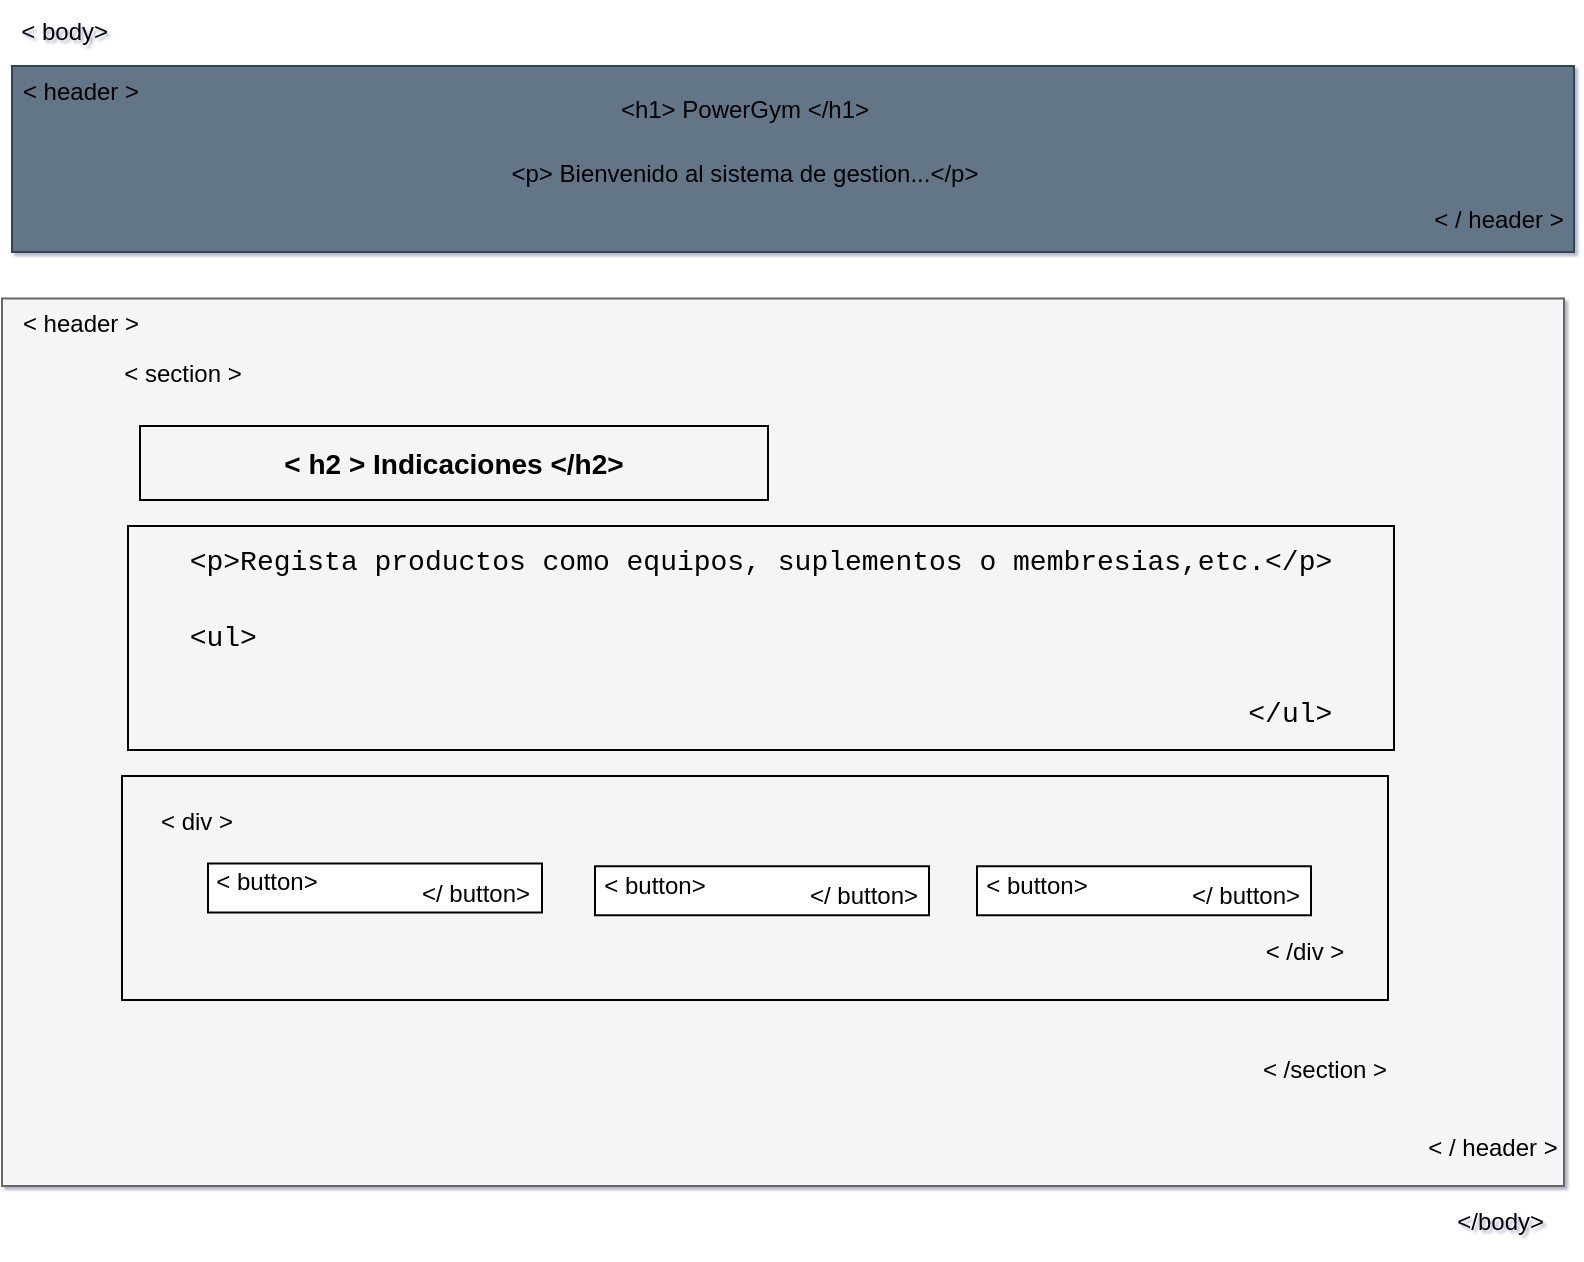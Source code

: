 <mxfile version="26.2.14">
  <diagram name="Página-1" id="Zv7FAuOFE9218E66vUkT">
    <mxGraphModel dx="872" dy="465" grid="0" gridSize="10" guides="1" tooltips="1" connect="1" arrows="1" fold="1" page="1" pageScale="1" pageWidth="827" pageHeight="1169" math="0" shadow="1">
      <root>
        <mxCell id="0" />
        <mxCell id="1" parent="0" />
        <mxCell id="lkNa364KhpQqWIQ_Bzma-1" value="&amp;lt; body&amp;gt;&amp;nbsp;" style="text;html=1;align=center;verticalAlign=middle;whiteSpace=wrap;rounded=0;" vertex="1" parent="1">
          <mxGeometry x="26" y="20.75" width="60" height="30" as="geometry" />
        </mxCell>
        <mxCell id="lkNa364KhpQqWIQ_Bzma-2" value="" style="rounded=0;whiteSpace=wrap;html=1;fillColor=#647687;fontColor=#ffffff;strokeColor=#314354;" vertex="1" parent="1">
          <mxGeometry x="28" y="53" width="781" height="93" as="geometry" />
        </mxCell>
        <mxCell id="lkNa364KhpQqWIQ_Bzma-3" value="&amp;lt; header &amp;gt;" style="text;html=1;align=center;verticalAlign=middle;whiteSpace=wrap;rounded=0;" vertex="1" parent="1">
          <mxGeometry x="28" y="50.75" width="69" height="30" as="geometry" />
        </mxCell>
        <mxCell id="lkNa364KhpQqWIQ_Bzma-4" value="&amp;lt; / header &amp;gt;" style="text;html=1;align=center;verticalAlign=middle;whiteSpace=wrap;rounded=0;" vertex="1" parent="1">
          <mxGeometry x="737" y="115" width="69" height="30" as="geometry" />
        </mxCell>
        <mxCell id="lkNa364KhpQqWIQ_Bzma-6" value="&amp;lt;h1&amp;gt; PowerGym &amp;lt;/h1&amp;gt;" style="text;html=1;align=center;verticalAlign=middle;whiteSpace=wrap;rounded=0;" vertex="1" parent="1">
          <mxGeometry x="282" y="59" width="225" height="32" as="geometry" />
        </mxCell>
        <mxCell id="lkNa364KhpQqWIQ_Bzma-7" value="&amp;lt;p&amp;gt; Bienvenido al sistema de gestion...&amp;lt;/p&amp;gt;" style="text;html=1;align=center;verticalAlign=middle;whiteSpace=wrap;rounded=0;" vertex="1" parent="1">
          <mxGeometry x="267" y="91" width="255" height="32" as="geometry" />
        </mxCell>
        <mxCell id="lkNa364KhpQqWIQ_Bzma-8" value="" style="rounded=0;whiteSpace=wrap;html=1;fillColor=#f5f5f5;fontColor=#333333;strokeColor=#666666;" vertex="1" parent="1">
          <mxGeometry x="23" y="169.25" width="781" height="443.75" as="geometry" />
        </mxCell>
        <mxCell id="lkNa364KhpQqWIQ_Bzma-9" value="&amp;lt; header &amp;gt;" style="text;html=1;align=center;verticalAlign=middle;whiteSpace=wrap;rounded=0;" vertex="1" parent="1">
          <mxGeometry x="28" y="167" width="69" height="30" as="geometry" />
        </mxCell>
        <mxCell id="lkNa364KhpQqWIQ_Bzma-10" value="&amp;lt; / header &amp;gt;" style="text;html=1;align=center;verticalAlign=middle;whiteSpace=wrap;rounded=0;" vertex="1" parent="1">
          <mxGeometry x="734" y="579" width="69" height="30" as="geometry" />
        </mxCell>
        <mxCell id="lkNa364KhpQqWIQ_Bzma-11" value="&lt;b&gt;&lt;font style=&quot;font-size: 14px;&quot;&gt;&amp;lt; h2 &amp;gt; Indicaciones &amp;lt;/h2&amp;gt;&lt;/font&gt;&lt;/b&gt;" style="text;html=1;align=center;verticalAlign=middle;whiteSpace=wrap;rounded=0;strokeColor=default;" vertex="1" parent="1">
          <mxGeometry x="92" y="233" width="314" height="37" as="geometry" />
        </mxCell>
        <mxCell id="lkNa364KhpQqWIQ_Bzma-12" value="&lt;div style=&quot;font-family: Consolas, &amp;quot;Courier New&amp;quot;, monospace; font-size: 14px; line-height: 19px; white-space: pre;&quot;&gt;&lt;font style=&quot;color: rgb(0, 0, 0);&quot;&gt;&lt;span&gt;&amp;lt;&lt;/span&gt;&lt;span&gt;p&lt;/span&gt;&lt;span&gt;&amp;gt;&lt;/span&gt;&lt;span&gt;Regista productos como equipos, suplementos o membresias,etc.&lt;/span&gt;&lt;span&gt;&amp;lt;/&lt;/span&gt;&lt;span&gt;p&lt;/span&gt;&lt;span&gt;&amp;gt;&lt;/span&gt;&lt;/font&gt;&lt;/div&gt;&lt;div style=&quot;font-family: Consolas, &amp;quot;Courier New&amp;quot;, monospace; font-size: 14px; line-height: 19px; white-space: pre;&quot;&gt;&lt;font style=&quot;color: rgb(0, 0, 0);&quot;&gt;&lt;span&gt;&lt;br&gt;&lt;/span&gt;&lt;/font&gt;&lt;/div&gt;&lt;div style=&quot;text-align: left; font-family: Consolas, &amp;quot;Courier New&amp;quot;, monospace; font-size: 14px; line-height: 19px; white-space: pre;&quot;&gt;&amp;lt;ul&amp;gt;&lt;/div&gt;&lt;div style=&quot;font-family: Consolas, &amp;quot;Courier New&amp;quot;, monospace; font-size: 14px; line-height: 19px; white-space: pre;&quot;&gt;&lt;br&gt;&lt;/div&gt;&lt;div style=&quot;text-align: right; font-family: Consolas, &amp;quot;Courier New&amp;quot;, monospace; font-size: 14px; line-height: 19px; white-space: pre;&quot;&gt;&lt;span style=&quot;text-align: left;&quot;&gt;&amp;lt;/ul&amp;gt;&lt;/span&gt;&lt;/div&gt;" style="text;html=1;align=center;verticalAlign=middle;whiteSpace=wrap;rounded=0;strokeColor=default;" vertex="1" parent="1">
          <mxGeometry x="86" y="283" width="633" height="112" as="geometry" />
        </mxCell>
        <mxCell id="lkNa364KhpQqWIQ_Bzma-14" value="&amp;lt; section &amp;gt;" style="text;html=1;align=center;verticalAlign=middle;whiteSpace=wrap;rounded=0;" vertex="1" parent="1">
          <mxGeometry x="79" y="192" width="69" height="30" as="geometry" />
        </mxCell>
        <mxCell id="lkNa364KhpQqWIQ_Bzma-15" value="&amp;lt; div &amp;gt;" style="text;html=1;align=center;verticalAlign=middle;whiteSpace=wrap;rounded=0;" vertex="1" parent="1">
          <mxGeometry x="86" y="416" width="69" height="30" as="geometry" />
        </mxCell>
        <mxCell id="lkNa364KhpQqWIQ_Bzma-16" value="&lt;div style=&quot;font-family: Consolas, &amp;quot;Courier New&amp;quot;, monospace; font-size: 14px; line-height: 19px; white-space: pre;&quot;&gt;&lt;span style=&quot;color: rgba(0, 0, 0, 0); font-family: monospace; font-size: 0px; text-align: start; white-space-collapse: collapse;&quot;&gt;%3CmxGraphModel%3E%3Croot%3E%3CmxCell%20id%3D%220%22%2F%3E%3CmxCell%20id%3D%221%22%20parent%3D%220%22%2F%3E%3CmxCell%20id%3D%222%22%20value%3D%22%22%20style%3D%22rounded%3D0%3BwhiteSpace%3Dwrap%3Bhtml%3D1%3B%22%20vertex%3D%221%22%20parent%3D%221%22%3E%3CmxGeometry%20x%3D%2220%22%20y%3D%22240%22%20width%3D%22778%22%20height%3D%22949%22%20as%3D%22geometry%22%2F%3E%3C%2FmxCell%3E%3CmxCell%20id%3D%223%22%20value%3D%22%22%20style%3D%22rounded%3D0%3BwhiteSpace%3Dwrap%3Bhtml%3D1%3BfillColor%3D%23e3c800%3BfontColor%3D%23000000%3BstrokeColor%3D%23B09500%3B%22%20vertex%3D%221%22%20parent%3D%221%22%3E%3CmxGeometry%20x%3D%22149%22%20y%3D%221056.25%22%20width%3D%22140%22%20height%3D%2224.5%22%20as%3D%22geometry%22%2F%3E%3C%2FmxCell%3E%3CmxCell%20id%3D%224%22%20value%3D%22%26amp%3Blt%3Bbuttonl%26amp%3Bgt%3B%22%20style%3D%22text%3Bhtml%3D1%3Balign%3Dcenter%3BverticalAlign%3Dmiddle%3BwhiteSpace%3Dwrap%3Brounded%3D0%3B%22%20vertex%3D%221%22%20parent%3D%221%22%3E%3CmxGeometry%20x%3D%22140%22%20y%3D%221050.75%22%20width%3D%2269%22%20height%3D%2230%22%20as%3D%22geometry%22%2F%3E%3C%2FmxCell%3E%3CmxCell%20id%3D%225%22%20value%3D%22%26amp%3Blt%3B%2Fbutton%26amp%3Bgt%3B%22%20style%3D%22text%3Bhtml%3D1%3Balign%3Dcenter%3BverticalAlign%3Dmiddle%3BwhiteSpace%3Dwrap%3Brounded%3D0%3B%22%20vertex%3D%221%22%20parent%3D%221%22%3E%3CmxGeometry%20x%3D%22224%22%20y%3D%221056.25%22%20width%3D%2269%22%20height%3D%2230%22%20as%3D%22geometry%22%2F%3E%3C%2FmxCell%3E%3C%2Froot%3E%3C%2FmxGraphModel%3E&lt;/span&gt;&lt;span style=&quot;color: rgba(0, 0, 0, 0); font-family: monospace; font-size: 0px; text-align: start; white-space-collapse: collapse; background-color: transparent;&quot;&gt;%3CmxGraphModel%3E%3Croot%3E%3CmxCell%20id%3D%220%22%2F%3E%3CmxCell%20id%3D%221%22%20parent%3D%220%22%2F%3E%3CmxCell%20id%3D%222%22%20value%3D%22%22%20style%3D%22rounded%3D0%3BwhiteSpace%3Dwrap%3Bhtml%3D1%3B%22%20vertex%3D%221%22%20parent%3D%221%22%3E%3CmxGeometry%20x%3D%2220%22%20y%3D%22240%22%20width%3D%22778%22%20height%3D%22949%22%20as%3D%22geometry%22%2F%3E%3C%2FmxCell%3E%3CmxCell%20id%3D%223%22%20value%3D%22%22%20style%3D%22rounded%3D0%3BwhiteSpace%3Dwrap%3Bhtml%3D1%3BfillColor%3D%23e3c800%3BfontColor%3D%23000000%3BstrokeColor%3D%23B09500%3B%22%20vertex%3D%221%22%20parent%3D%221%22%3E%3CmxGeometry%20x%3D%22149%22%20y%3D%221056.25%22%20width%3D%22140%22%20height%3D%2224.5%22%20as%3D%22geometry%22%2F%3E%3C%2FmxCell%3E%3CmxCell%20id%3D%224%22%20value%3D%22%26amp%3Blt%3Bbuttonl%26amp%3Bgt%3B%22%20style%3D%22text%3Bhtml%3D1%3Balign%3Dcenter%3BverticalAlign%3Dmiddle%3BwhiteSpace%3Dwrap%3Brounded%3D0%3B%22%20vertex%3D%221%22%20parent%3D%221%22%3E%3CmxGeometry%20x%3D%22140%22%20y%3D%221050.75%22%20width%3D%2269%22%20height%3D%2230%22%20as%3D%22geometry%22%2F%3E%3C%2FmxCell%3E%3CmxCell%20id%3D%225%22%20value%3D%22%26amp%3Blt%3B%2Fbutton%26amp%3Bgt%3B%22%20style%3D%22text%3Bhtml%3D1%3Balign%3Dcenter%3BverticalAlign%3Dmiddle%3BwhiteSpace%3Dwrap%3Brounded%3D0%3B%22%20vertex%3D%221%22%20parent%3D%221%22%3E%3CmxGeometry%20x%3D%22224%22%20y%3D%221056.25%22%20width%3D%2269%22%20height%3D%2230%22%20as%3D%22geometry%22%2F%3E%3C%2FmxCell%3E%3C%2Froot%3E%3C%2FmxGraphModel%3E&lt;/span&gt;&lt;span style=&quot;color: rgba(0, 0, 0, 0); font-family: monospace; font-size: 0px; text-align: start; white-space-collapse: collapse; background-color: transparent;&quot;&gt;%3CmxGraphModel%3E%3Croot%3E%3CmxCell%20id%3D%220%22%2F%3E%3CmxCell%20id%3D%221%22%20parent%3D%220%22%2F%3E%3CmxCell%20id%3D%222%22%20value%3D%22%22%20style%3D%22rounded%3D0%3BwhiteSpace%3Dwrap%3Bhtml%3D1%3B%22%20vertex%3D%221%22%20parent%3D%221%22%3E%3CmxGeometry%20x%3D%2220%22%20y%3D%22240%22%20width%3D%22778%22%20height%3D%22949%22%20as%3D%22geometry%22%2F%3E%3C%2FmxCell%3E%3CmxCell%20id%3D%223%22%20value%3D%22%22%20style%3D%22rounded%3D0%3BwhiteSpace%3Dwrap%3Bhtml%3D1%3BfillColor%3D%23e3c800%3BfontColor%3D%23000000%3BstrokeColor%3D%23B09500%3B%22%20vertex%3D%221%22%20parent%3D%221%22%3E%3CmxGeometry%20x%3D%22149%22%20y%3D%221056.25%22%20width%3D%22140%22%20height%3D%2224.5%22%20as%3D%22geometry%22%2F%3E%3C%2FmxCell%3E%3CmxCell%20id%3D%224%22%20value%3D%22%26amp%3Blt%3Bbuttonl%26amp%3Bgt%3B%22%20style%3D%22text%3Bhtml%3D1%3Balign%3Dcenter%3BverticalAlign%3Dmiddle%3BwhiteSpace%3Dwrap%3Brounded%3D0%3B%22%20vertex%3D%221%22%20parent%3D%221%22%3E%3CmxGeometry%20x%3D%22140%22%20y%3D%221050.75%22%20width%3D%2269%22%20height%3D%2230%22%20as%3D%22geometry%22%2F%3E%3C%2FmxCell%3E%3CmxCell%20id%3D%225%22%20value%3D%22%26amp%3Blt%3B%2Fbutton%26amp%3Bgt%3B%22%20style%3D%22text%3Bhtml%3D1%3Balign%3Dcenter%3BverticalAlign%3Dmiddle%3BwhiteSpace%3Dwrap%3Brounded%3D0%3B%22%20vertex%3D%221%22%20parent%3D%221%22%3E%3CmxGeometry%20x%3D%22224%22%20y%3D%221056.25%22%20width%3D%2269%22%20height%3D%2230%22%20as%3D%22geometry%22%2F%3E%3C%2FmxCell%3E%3C%2Froot%3E%3C%2FmxGraphModel%3E&lt;/span&gt;&lt;/div&gt;" style="text;html=1;align=center;verticalAlign=middle;whiteSpace=wrap;rounded=0;strokeColor=default;" vertex="1" parent="1">
          <mxGeometry x="83" y="408" width="633" height="112" as="geometry" />
        </mxCell>
        <mxCell id="lkNa364KhpQqWIQ_Bzma-17" value="&amp;lt; /div &amp;gt;" style="text;html=1;align=center;verticalAlign=middle;whiteSpace=wrap;rounded=0;" vertex="1" parent="1">
          <mxGeometry x="640" y="481" width="69" height="30" as="geometry" />
        </mxCell>
        <mxCell id="lkNa364KhpQqWIQ_Bzma-22" value="" style="rounded=0;whiteSpace=wrap;html=1;" vertex="1" parent="1">
          <mxGeometry x="126" y="451.75" width="167" height="24.5" as="geometry" />
        </mxCell>
        <mxCell id="lkNa364KhpQqWIQ_Bzma-23" value="&amp;lt;/ button&amp;gt;" style="text;html=1;align=center;verticalAlign=middle;whiteSpace=wrap;rounded=0;" vertex="1" parent="1">
          <mxGeometry x="227" y="451.75" width="66" height="30" as="geometry" />
        </mxCell>
        <mxCell id="lkNa364KhpQqWIQ_Bzma-24" value="&amp;lt; button&amp;gt;" style="text;html=1;align=center;verticalAlign=middle;whiteSpace=wrap;rounded=0;" vertex="1" parent="1">
          <mxGeometry x="121" y="446.25" width="69" height="30" as="geometry" />
        </mxCell>
        <mxCell id="lkNa364KhpQqWIQ_Bzma-29" value="" style="rounded=0;whiteSpace=wrap;html=1;" vertex="1" parent="1">
          <mxGeometry x="319.5" y="453.13" width="167" height="24.5" as="geometry" />
        </mxCell>
        <mxCell id="lkNa364KhpQqWIQ_Bzma-30" value="&amp;lt;/ button&amp;gt;" style="text;html=1;align=center;verticalAlign=middle;whiteSpace=wrap;rounded=0;" vertex="1" parent="1">
          <mxGeometry x="420.5" y="453.13" width="66" height="30" as="geometry" />
        </mxCell>
        <mxCell id="lkNa364KhpQqWIQ_Bzma-31" value="&amp;lt; button&amp;gt;" style="text;html=1;align=center;verticalAlign=middle;whiteSpace=wrap;rounded=0;" vertex="1" parent="1">
          <mxGeometry x="314.5" y="447.63" width="69" height="30" as="geometry" />
        </mxCell>
        <mxCell id="lkNa364KhpQqWIQ_Bzma-32" value="" style="rounded=0;whiteSpace=wrap;html=1;" vertex="1" parent="1">
          <mxGeometry x="510.5" y="453.13" width="167" height="24.5" as="geometry" />
        </mxCell>
        <mxCell id="lkNa364KhpQqWIQ_Bzma-33" value="&amp;lt;/ button&amp;gt;" style="text;html=1;align=center;verticalAlign=middle;whiteSpace=wrap;rounded=0;" vertex="1" parent="1">
          <mxGeometry x="611.5" y="453.13" width="66" height="30" as="geometry" />
        </mxCell>
        <mxCell id="lkNa364KhpQqWIQ_Bzma-34" value="&amp;lt; button&amp;gt;" style="text;html=1;align=center;verticalAlign=middle;whiteSpace=wrap;rounded=0;" vertex="1" parent="1">
          <mxGeometry x="505.5" y="447.63" width="69" height="30" as="geometry" />
        </mxCell>
        <mxCell id="lkNa364KhpQqWIQ_Bzma-35" value="&amp;lt; /section &amp;gt;" style="text;html=1;align=center;verticalAlign=middle;whiteSpace=wrap;rounded=0;" vertex="1" parent="1">
          <mxGeometry x="650" y="540" width="69" height="30" as="geometry" />
        </mxCell>
        <mxCell id="lkNa364KhpQqWIQ_Bzma-36" value="&amp;lt;/body&amp;gt;&amp;nbsp;" style="text;html=1;align=center;verticalAlign=middle;whiteSpace=wrap;rounded=0;" vertex="1" parent="1">
          <mxGeometry x="744" y="616" width="60" height="30" as="geometry" />
        </mxCell>
      </root>
    </mxGraphModel>
  </diagram>
</mxfile>
